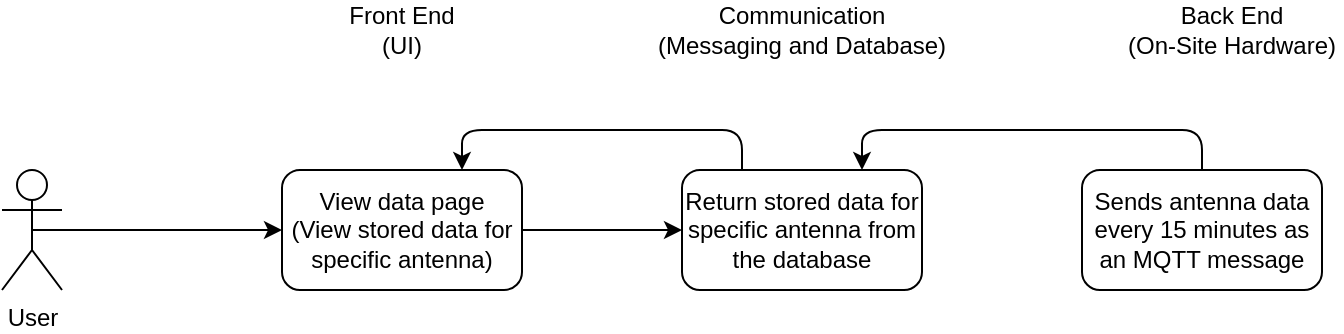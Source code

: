 <mxfile version="12.1.0" type="device" pages="6"><diagram id="LwMupDOW5MPs8oUr5VoM" name="view_stored_data_for_individual_antenna"><mxGraphModel dx="932" dy="1111" grid="1" gridSize="10" guides="1" tooltips="1" connect="1" arrows="1" fold="1" page="0" pageScale="1" pageWidth="3300" pageHeight="2339" math="0" shadow="0"><root><mxCell id="0"/><mxCell id="1" parent="0"/><mxCell id="NGQDOUmIjYXxkgpTQ3iq-1" value="" style="edgeStyle=orthogonalEdgeStyle;rounded=0;orthogonalLoop=1;jettySize=auto;html=1;" edge="1" parent="1" source="NGQDOUmIjYXxkgpTQ3iq-2" target="NGQDOUmIjYXxkgpTQ3iq-5"><mxGeometry relative="1" as="geometry"/></mxCell><mxCell id="NGQDOUmIjYXxkgpTQ3iq-2" value="View data page&lt;br&gt;(View stored data for specific antenna)" style="rounded=1;whiteSpace=wrap;html=1;" vertex="1" parent="1"><mxGeometry x="320" y="80" width="120" height="60" as="geometry"/></mxCell><mxCell id="NGQDOUmIjYXxkgpTQ3iq-4" style="edgeStyle=orthogonalEdgeStyle;rounded=1;orthogonalLoop=1;jettySize=auto;html=1;exitX=0.25;exitY=0;exitDx=0;exitDy=0;entryX=0.75;entryY=0;entryDx=0;entryDy=0;" edge="1" parent="1" source="NGQDOUmIjYXxkgpTQ3iq-5" target="NGQDOUmIjYXxkgpTQ3iq-2"><mxGeometry relative="1" as="geometry"/></mxCell><mxCell id="NGQDOUmIjYXxkgpTQ3iq-5" value="Return stored data for specific antenna from the database" style="rounded=1;whiteSpace=wrap;html=1;" vertex="1" parent="1"><mxGeometry x="520" y="80" width="120" height="60" as="geometry"/></mxCell><mxCell id="NGQDOUmIjYXxkgpTQ3iq-6" style="edgeStyle=orthogonalEdgeStyle;rounded=1;orthogonalLoop=1;jettySize=auto;html=1;exitX=0.5;exitY=0;exitDx=0;exitDy=0;entryX=0.75;entryY=0;entryDx=0;entryDy=0;" edge="1" parent="1" source="NGQDOUmIjYXxkgpTQ3iq-7" target="NGQDOUmIjYXxkgpTQ3iq-5"><mxGeometry relative="1" as="geometry"/></mxCell><mxCell id="NGQDOUmIjYXxkgpTQ3iq-7" value="Sends antenna data every 15 minutes as an MQTT message" style="rounded=1;whiteSpace=wrap;html=1;" vertex="1" parent="1"><mxGeometry x="720" y="80" width="120" height="60" as="geometry"/></mxCell><mxCell id="NGQDOUmIjYXxkgpTQ3iq-8" style="edgeStyle=orthogonalEdgeStyle;rounded=1;orthogonalLoop=1;jettySize=auto;html=1;exitX=0.5;exitY=0.5;exitDx=0;exitDy=0;exitPerimeter=0;entryX=0;entryY=0.5;entryDx=0;entryDy=0;" edge="1" parent="1" source="NGQDOUmIjYXxkgpTQ3iq-9" target="NGQDOUmIjYXxkgpTQ3iq-2"><mxGeometry relative="1" as="geometry"/></mxCell><mxCell id="NGQDOUmIjYXxkgpTQ3iq-9" value="User" style="shape=umlActor;verticalLabelPosition=bottom;labelBackgroundColor=#ffffff;verticalAlign=top;html=1;outlineConnect=0;" vertex="1" parent="1"><mxGeometry x="180" y="80" width="30" height="60" as="geometry"/></mxCell><mxCell id="NGQDOUmIjYXxkgpTQ3iq-10" value="Front End &lt;br&gt;(UI)" style="text;html=1;strokeColor=none;fillColor=none;align=center;verticalAlign=middle;whiteSpace=wrap;rounded=0;" vertex="1" parent="1"><mxGeometry x="340" width="80" height="20" as="geometry"/></mxCell><mxCell id="NGQDOUmIjYXxkgpTQ3iq-11" value="Communication&lt;br&gt;(Messaging and Database)" style="text;html=1;strokeColor=none;fillColor=none;align=center;verticalAlign=middle;whiteSpace=wrap;rounded=0;" vertex="1" parent="1"><mxGeometry x="505" width="150" height="20" as="geometry"/></mxCell><mxCell id="NGQDOUmIjYXxkgpTQ3iq-12" value="Back End&lt;br&gt;(On-Site Hardware)" style="text;html=1;strokeColor=none;fillColor=none;align=center;verticalAlign=middle;whiteSpace=wrap;rounded=0;" vertex="1" parent="1"><mxGeometry x="740" width="110" height="20" as="geometry"/></mxCell></root></mxGraphModel></diagram><diagram id="igiicxEj9ICsmPKJTvQ2" name="monitor_power_readings_for_all_antennas_on_site"><mxGraphModel dx="932" dy="1111" grid="0" gridSize="10" guides="1" tooltips="1" connect="1" arrows="1" fold="1" page="0" pageScale="1" pageWidth="3300" pageHeight="2339" math="0" shadow="0"><root><mxCell id="5aX5gvIT1JTFYjdPwMpP-0"/><mxCell id="5aX5gvIT1JTFYjdPwMpP-1" parent="5aX5gvIT1JTFYjdPwMpP-0"/><mxCell id="RdPlYIeK5sQ9VnXsKM13-0" value="" style="edgeStyle=orthogonalEdgeStyle;rounded=0;orthogonalLoop=1;jettySize=auto;html=1;" edge="1" parent="5aX5gvIT1JTFYjdPwMpP-1" source="RdPlYIeK5sQ9VnXsKM13-1" target="RdPlYIeK5sQ9VnXsKM13-4"><mxGeometry relative="1" as="geometry"/></mxCell><mxCell id="RdPlYIeK5sQ9VnXsKM13-1" value="View data page &lt;br&gt;(View power readings for specific site's antennas)" style="rounded=1;whiteSpace=wrap;html=1;" vertex="1" parent="5aX5gvIT1JTFYjdPwMpP-1"><mxGeometry x="320" y="80" width="120" height="60" as="geometry"/></mxCell><mxCell id="RdPlYIeK5sQ9VnXsKM13-3" style="edgeStyle=orthogonalEdgeStyle;rounded=1;orthogonalLoop=1;jettySize=auto;html=1;exitX=0.25;exitY=0;exitDx=0;exitDy=0;entryX=0.75;entryY=0;entryDx=0;entryDy=0;" edge="1" parent="5aX5gvIT1JTFYjdPwMpP-1" source="RdPlYIeK5sQ9VnXsKM13-4" target="RdPlYIeK5sQ9VnXsKM13-1"><mxGeometry relative="1" as="geometry"/></mxCell><mxCell id="Bs6R3Q_NWJtuCZm1UKiH-0" style="edgeStyle=orthogonalEdgeStyle;rounded=1;orthogonalLoop=1;jettySize=auto;html=1;exitX=1;exitY=0.5;exitDx=0;exitDy=0;entryX=0;entryY=0.5;entryDx=0;entryDy=0;" edge="1" parent="5aX5gvIT1JTFYjdPwMpP-1" source="RdPlYIeK5sQ9VnXsKM13-4" target="RdPlYIeK5sQ9VnXsKM13-6"><mxGeometry relative="1" as="geometry"/></mxCell><mxCell id="RdPlYIeK5sQ9VnXsKM13-4" value="Sends MQTT message requesting site data" style="rounded=1;whiteSpace=wrap;html=1;" vertex="1" parent="5aX5gvIT1JTFYjdPwMpP-1"><mxGeometry x="520" y="80" width="120" height="60" as="geometry"/></mxCell><mxCell id="RdPlYIeK5sQ9VnXsKM13-5" style="edgeStyle=orthogonalEdgeStyle;rounded=1;orthogonalLoop=1;jettySize=auto;html=1;exitX=0.5;exitY=0;exitDx=0;exitDy=0;entryX=0.75;entryY=0;entryDx=0;entryDy=0;" edge="1" parent="5aX5gvIT1JTFYjdPwMpP-1" source="RdPlYIeK5sQ9VnXsKM13-6" target="RdPlYIeK5sQ9VnXsKM13-4"><mxGeometry relative="1" as="geometry"/></mxCell><mxCell id="RdPlYIeK5sQ9VnXsKM13-6" value="Sends site's antennas data every 15 minutes as an MQTT message" style="rounded=1;whiteSpace=wrap;html=1;" vertex="1" parent="5aX5gvIT1JTFYjdPwMpP-1"><mxGeometry x="720" y="80" width="120" height="60" as="geometry"/></mxCell><mxCell id="RdPlYIeK5sQ9VnXsKM13-7" style="edgeStyle=orthogonalEdgeStyle;rounded=1;orthogonalLoop=1;jettySize=auto;html=1;exitX=0.5;exitY=0.5;exitDx=0;exitDy=0;exitPerimeter=0;entryX=0;entryY=0.5;entryDx=0;entryDy=0;" edge="1" parent="5aX5gvIT1JTFYjdPwMpP-1" source="RdPlYIeK5sQ9VnXsKM13-8" target="RdPlYIeK5sQ9VnXsKM13-1"><mxGeometry relative="1" as="geometry"/></mxCell><mxCell id="RdPlYIeK5sQ9VnXsKM13-8" value="User" style="shape=umlActor;verticalLabelPosition=bottom;labelBackgroundColor=#ffffff;verticalAlign=top;html=1;outlineConnect=0;" vertex="1" parent="5aX5gvIT1JTFYjdPwMpP-1"><mxGeometry x="180" y="80" width="30" height="60" as="geometry"/></mxCell><mxCell id="RdPlYIeK5sQ9VnXsKM13-9" value="Front End &lt;br&gt;(UI)" style="text;html=1;strokeColor=none;fillColor=none;align=center;verticalAlign=middle;whiteSpace=wrap;rounded=0;" vertex="1" parent="5aX5gvIT1JTFYjdPwMpP-1"><mxGeometry x="340" width="80" height="20" as="geometry"/></mxCell><mxCell id="RdPlYIeK5sQ9VnXsKM13-10" value="Communication&lt;br&gt;(Messaging and Database)" style="text;html=1;strokeColor=none;fillColor=none;align=center;verticalAlign=middle;whiteSpace=wrap;rounded=0;" vertex="1" parent="5aX5gvIT1JTFYjdPwMpP-1"><mxGeometry x="505" width="150" height="20" as="geometry"/></mxCell><mxCell id="RdPlYIeK5sQ9VnXsKM13-11" value="Back End&lt;br&gt;(On-Site Hardware)" style="text;html=1;strokeColor=none;fillColor=none;align=center;verticalAlign=middle;whiteSpace=wrap;rounded=0;" vertex="1" parent="5aX5gvIT1JTFYjdPwMpP-1"><mxGeometry x="740" width="110" height="20" as="geometry"/></mxCell></root></mxGraphModel></diagram><diagram id="6LqSfzDgqu4Y6nJUpRsj" name="view_alerts"><mxGraphModel dx="777" dy="993" grid="1" gridSize="10" guides="1" tooltips="1" connect="1" arrows="1" fold="1" page="0" pageScale="1" pageWidth="3300" pageHeight="2339" math="0" shadow="0"><root><mxCell id="QDg-sskvJRUm8Yz7NODY-0"/><mxCell id="QDg-sskvJRUm8Yz7NODY-1" parent="QDg-sskvJRUm8Yz7NODY-0"/><mxCell id="_m7gAOTPxFaM06uEIQxL-6" value="" style="edgeStyle=orthogonalEdgeStyle;rounded=0;orthogonalLoop=1;jettySize=auto;html=1;" edge="1" parent="QDg-sskvJRUm8Yz7NODY-1" source="_m7gAOTPxFaM06uEIQxL-0" target="_m7gAOTPxFaM06uEIQxL-5"><mxGeometry relative="1" as="geometry"/></mxCell><mxCell id="_m7gAOTPxFaM06uEIQxL-0" value="Alerts Page &lt;br&gt;(View alerts)" style="rounded=1;whiteSpace=wrap;html=1;" vertex="1" parent="QDg-sskvJRUm8Yz7NODY-1"><mxGeometry x="320" y="80" width="120" height="60" as="geometry"/></mxCell><mxCell id="_m7gAOTPxFaM06uEIQxL-12" style="edgeStyle=orthogonalEdgeStyle;rounded=1;orthogonalLoop=1;jettySize=auto;html=1;exitX=0.25;exitY=0;exitDx=0;exitDy=0;entryX=0.75;entryY=0;entryDx=0;entryDy=0;" edge="1" parent="QDg-sskvJRUm8Yz7NODY-1" source="_m7gAOTPxFaM06uEIQxL-5" target="_m7gAOTPxFaM06uEIQxL-0"><mxGeometry relative="1" as="geometry"/></mxCell><mxCell id="_m7gAOTPxFaM06uEIQxL-5" value="Return alerts from the database" style="rounded=1;whiteSpace=wrap;html=1;" vertex="1" parent="QDg-sskvJRUm8Yz7NODY-1"><mxGeometry x="520" y="80" width="120" height="60" as="geometry"/></mxCell><mxCell id="_m7gAOTPxFaM06uEIQxL-11" style="edgeStyle=orthogonalEdgeStyle;rounded=1;orthogonalLoop=1;jettySize=auto;html=1;exitX=0.5;exitY=0;exitDx=0;exitDy=0;entryX=0.75;entryY=0;entryDx=0;entryDy=0;" edge="1" parent="QDg-sskvJRUm8Yz7NODY-1" source="_m7gAOTPxFaM06uEIQxL-7" target="_m7gAOTPxFaM06uEIQxL-5"><mxGeometry relative="1" as="geometry"/></mxCell><mxCell id="_m7gAOTPxFaM06uEIQxL-7" value="Send alert&amp;nbsp;" style="rounded=1;whiteSpace=wrap;html=1;" vertex="1" parent="QDg-sskvJRUm8Yz7NODY-1"><mxGeometry x="720" y="80" width="120" height="60" as="geometry"/></mxCell><mxCell id="_m7gAOTPxFaM06uEIQxL-13" style="edgeStyle=orthogonalEdgeStyle;rounded=1;orthogonalLoop=1;jettySize=auto;html=1;exitX=0.5;exitY=0.5;exitDx=0;exitDy=0;exitPerimeter=0;entryX=0;entryY=0.5;entryDx=0;entryDy=0;" edge="1" parent="QDg-sskvJRUm8Yz7NODY-1" source="_m7gAOTPxFaM06uEIQxL-1" target="_m7gAOTPxFaM06uEIQxL-0"><mxGeometry relative="1" as="geometry"/></mxCell><mxCell id="_m7gAOTPxFaM06uEIQxL-1" value="User" style="shape=umlActor;verticalLabelPosition=bottom;labelBackgroundColor=#ffffff;verticalAlign=top;html=1;outlineConnect=0;" vertex="1" parent="QDg-sskvJRUm8Yz7NODY-1"><mxGeometry x="180" y="80" width="30" height="60" as="geometry"/></mxCell><mxCell id="_m7gAOTPxFaM06uEIQxL-4" value="Front End &lt;br&gt;(UI)" style="text;html=1;strokeColor=none;fillColor=none;align=center;verticalAlign=middle;whiteSpace=wrap;rounded=0;" vertex="1" parent="QDg-sskvJRUm8Yz7NODY-1"><mxGeometry x="340" width="80" height="20" as="geometry"/></mxCell><mxCell id="_m7gAOTPxFaM06uEIQxL-9" value="Communication&lt;br&gt;(Messaging and Database)" style="text;html=1;strokeColor=none;fillColor=none;align=center;verticalAlign=middle;whiteSpace=wrap;rounded=0;" vertex="1" parent="QDg-sskvJRUm8Yz7NODY-1"><mxGeometry x="505" width="150" height="20" as="geometry"/></mxCell><mxCell id="_m7gAOTPxFaM06uEIQxL-10" value="Back End&lt;br&gt;(On-Site Hardware)" style="text;html=1;strokeColor=none;fillColor=none;align=center;verticalAlign=middle;whiteSpace=wrap;rounded=0;" vertex="1" parent="QDg-sskvJRUm8Yz7NODY-1"><mxGeometry x="740" width="110" height="20" as="geometry"/></mxCell></root></mxGraphModel></diagram><diagram id="hmMacCxkLZu9nXBW9PRu" name="acknowledge_alerts"><mxGraphModel dx="932" dy="1111" grid="0" gridSize="10" guides="1" tooltips="1" connect="1" arrows="1" fold="1" page="0" pageScale="1" pageWidth="3300" pageHeight="2339" math="0" shadow="0"><root><mxCell id="CDH4SMlsZ8QGxdGOpevN-0"/><mxCell id="CDH4SMlsZ8QGxdGOpevN-1" parent="CDH4SMlsZ8QGxdGOpevN-0"/><mxCell id="kT7j-2ZDkuVod674AALD-0" value="" style="edgeStyle=orthogonalEdgeStyle;rounded=0;orthogonalLoop=1;jettySize=auto;html=1;" edge="1" parent="CDH4SMlsZ8QGxdGOpevN-1" source="kT7j-2ZDkuVod674AALD-1" target="kT7j-2ZDkuVod674AALD-3"><mxGeometry relative="1" as="geometry"/></mxCell><mxCell id="kT7j-2ZDkuVod674AALD-1" value="Alerts Page &lt;br&gt;(Mark alert as read)" style="rounded=1;whiteSpace=wrap;html=1;" vertex="1" parent="CDH4SMlsZ8QGxdGOpevN-1"><mxGeometry x="320" y="80" width="120" height="60" as="geometry"/></mxCell><mxCell id="kT7j-2ZDkuVod674AALD-2" style="edgeStyle=orthogonalEdgeStyle;rounded=1;orthogonalLoop=1;jettySize=auto;html=1;exitX=0.25;exitY=0;exitDx=0;exitDy=0;entryX=0.75;entryY=0;entryDx=0;entryDy=0;" edge="1" parent="CDH4SMlsZ8QGxdGOpevN-1" source="kT7j-2ZDkuVod674AALD-3" target="kT7j-2ZDkuVod674AALD-1"><mxGeometry relative="1" as="geometry"/></mxCell><mxCell id="kT7j-2ZDkuVod674AALD-3" value="Mark alerts as read on the database" style="rounded=1;whiteSpace=wrap;html=1;" vertex="1" parent="CDH4SMlsZ8QGxdGOpevN-1"><mxGeometry x="520" y="80" width="120" height="60" as="geometry"/></mxCell><mxCell id="kT7j-2ZDkuVod674AALD-4" style="edgeStyle=orthogonalEdgeStyle;rounded=1;orthogonalLoop=1;jettySize=auto;html=1;exitX=0.5;exitY=0.5;exitDx=0;exitDy=0;exitPerimeter=0;entryX=0;entryY=0.5;entryDx=0;entryDy=0;" edge="1" parent="CDH4SMlsZ8QGxdGOpevN-1" source="kT7j-2ZDkuVod674AALD-5" target="kT7j-2ZDkuVod674AALD-1"><mxGeometry relative="1" as="geometry"/></mxCell><mxCell id="kT7j-2ZDkuVod674AALD-5" value="User" style="shape=umlActor;verticalLabelPosition=bottom;labelBackgroundColor=#ffffff;verticalAlign=top;html=1;outlineConnect=0;" vertex="1" parent="CDH4SMlsZ8QGxdGOpevN-1"><mxGeometry x="180" y="80" width="30" height="60" as="geometry"/></mxCell><mxCell id="kT7j-2ZDkuVod674AALD-6" value="Front End &lt;br&gt;(UI)" style="text;html=1;strokeColor=none;fillColor=none;align=center;verticalAlign=middle;whiteSpace=wrap;rounded=0;" vertex="1" parent="CDH4SMlsZ8QGxdGOpevN-1"><mxGeometry x="340" width="80" height="20" as="geometry"/></mxCell><mxCell id="kT7j-2ZDkuVod674AALD-7" value="Communication&lt;br&gt;(Messaging and Database)" style="text;html=1;strokeColor=none;fillColor=none;align=center;verticalAlign=middle;whiteSpace=wrap;rounded=0;" vertex="1" parent="CDH4SMlsZ8QGxdGOpevN-1"><mxGeometry x="505" width="150" height="20" as="geometry"/></mxCell></root></mxGraphModel></diagram><diagram id="ye4Mo53NPvbaMaG5j7N4" name="login_to_all_systems"><mxGraphModel dx="777" dy="993" grid="0" gridSize="10" guides="1" tooltips="1" connect="1" arrows="1" fold="1" page="0" pageScale="1" pageWidth="3300" pageHeight="2339" math="0" shadow="0"><root><mxCell id="zKlzLfxNYfPvf0NKSzas-0"/><mxCell id="zKlzLfxNYfPvf0NKSzas-1" parent="zKlzLfxNYfPvf0NKSzas-0"/><mxCell id="H8LFkUIRV4KO20lZfcKO-0" value="" style="edgeStyle=orthogonalEdgeStyle;rounded=0;orthogonalLoop=1;jettySize=auto;html=1;" edge="1" parent="zKlzLfxNYfPvf0NKSzas-1" source="H8LFkUIRV4KO20lZfcKO-1" target="H8LFkUIRV4KO20lZfcKO-4"><mxGeometry relative="1" as="geometry"/></mxCell><mxCell id="H8LFkUIRV4KO20lZfcKO-1" value="Enter Login Details" style="rounded=1;whiteSpace=wrap;html=1;" vertex="1" parent="zKlzLfxNYfPvf0NKSzas-1"><mxGeometry x="320" y="80" width="120" height="60" as="geometry"/></mxCell><mxCell id="H8LFkUIRV4KO20lZfcKO-3" style="edgeStyle=orthogonalEdgeStyle;rounded=1;orthogonalLoop=1;jettySize=auto;html=1;exitX=0.25;exitY=0;exitDx=0;exitDy=0;entryX=0.75;entryY=0;entryDx=0;entryDy=0;" edge="1" parent="zKlzLfxNYfPvf0NKSzas-1" source="H8LFkUIRV4KO20lZfcKO-4" target="H8LFkUIRV4KO20lZfcKO-1"><mxGeometry relative="1" as="geometry"/></mxCell><mxCell id="H8LFkUIRV4KO20lZfcKO-4" value="Verify Login Details" style="rounded=1;whiteSpace=wrap;html=1;" vertex="1" parent="zKlzLfxNYfPvf0NKSzas-1"><mxGeometry x="520" y="80" width="120" height="60" as="geometry"/></mxCell><mxCell id="H8LFkUIRV4KO20lZfcKO-7" style="edgeStyle=orthogonalEdgeStyle;rounded=1;orthogonalLoop=1;jettySize=auto;html=1;exitX=0.5;exitY=0.5;exitDx=0;exitDy=0;exitPerimeter=0;entryX=0;entryY=0.5;entryDx=0;entryDy=0;" edge="1" parent="zKlzLfxNYfPvf0NKSzas-1" source="H8LFkUIRV4KO20lZfcKO-8" target="H8LFkUIRV4KO20lZfcKO-1"><mxGeometry relative="1" as="geometry"/></mxCell><mxCell id="H8LFkUIRV4KO20lZfcKO-8" value="User" style="shape=umlActor;verticalLabelPosition=bottom;labelBackgroundColor=#ffffff;verticalAlign=top;html=1;outlineConnect=0;" vertex="1" parent="zKlzLfxNYfPvf0NKSzas-1"><mxGeometry x="206" y="80" width="30" height="60" as="geometry"/></mxCell><mxCell id="H8LFkUIRV4KO20lZfcKO-9" value="Front End &lt;br&gt;(UI)" style="text;html=1;strokeColor=none;fillColor=none;align=center;verticalAlign=middle;whiteSpace=wrap;rounded=0;" vertex="1" parent="zKlzLfxNYfPvf0NKSzas-1"><mxGeometry x="340" width="80" height="20" as="geometry"/></mxCell><mxCell id="H8LFkUIRV4KO20lZfcKO-10" value="Communication&lt;br&gt;(Messaging and Database)" style="text;html=1;strokeColor=none;fillColor=none;align=center;verticalAlign=middle;whiteSpace=wrap;rounded=0;" vertex="1" parent="zKlzLfxNYfPvf0NKSzas-1"><mxGeometry x="505" width="150" height="20" as="geometry"/></mxCell></root></mxGraphModel></diagram><diagram id="RYcVy2SfWdv80uaA6Ptk" name="Sequence Diagram outline"><mxGraphModel dx="932" dy="711" grid="1" gridSize="10" guides="1" tooltips="1" connect="1" arrows="1" fold="1" page="1" pageScale="1" pageWidth="3300" pageHeight="2339" math="0" shadow="0"><root><mxCell id="jLBgit1CeqqsSiWRUqJ3-0"/><mxCell id="jLBgit1CeqqsSiWRUqJ3-1" parent="jLBgit1CeqqsSiWRUqJ3-0"/><mxCell id="jLBgit1CeqqsSiWRUqJ3-2" value="" style="endArrow=none;dashed=1;html=1;fixDash=1;movable=0;deletable=1;" edge="1" parent="jLBgit1CeqqsSiWRUqJ3-1"><mxGeometry width="50" height="50" relative="1" as="geometry"><mxPoint x="280" y="640" as="sourcePoint"/><mxPoint x="280" y="120" as="targetPoint"/></mxGeometry></mxCell><mxCell id="jLBgit1CeqqsSiWRUqJ3-3" value="" style="endArrow=none;dashed=1;html=1;fixDash=1;movable=0;deletable=1;" edge="1" parent="jLBgit1CeqqsSiWRUqJ3-1"><mxGeometry width="50" height="50" relative="1" as="geometry"><mxPoint x="479" y="640" as="sourcePoint"/><mxPoint x="479" y="120" as="targetPoint"/></mxGeometry></mxCell><mxCell id="jLBgit1CeqqsSiWRUqJ3-4" value="" style="endArrow=none;dashed=1;html=1;fixDash=1;movable=0;deletable=1;" edge="1" parent="jLBgit1CeqqsSiWRUqJ3-1"><mxGeometry width="50" height="50" relative="1" as="geometry"><mxPoint x="680" y="640" as="sourcePoint"/><mxPoint x="680" y="120" as="targetPoint"/></mxGeometry></mxCell><mxCell id="jLBgit1CeqqsSiWRUqJ3-5" value="" style="endArrow=none;dashed=1;html=1;fixDash=1;movable=0;deletable=1;" edge="1" parent="jLBgit1CeqqsSiWRUqJ3-1"><mxGeometry width="50" height="50" relative="1" as="geometry"><mxPoint x="880" y="640" as="sourcePoint"/><mxPoint x="880" y="120" as="targetPoint"/></mxGeometry></mxCell><mxCell id="jLBgit1CeqqsSiWRUqJ3-6" value="Front End&lt;br&gt;(UI)" style="rounded=0;whiteSpace=wrap;html=1;strokeColor=none;movable=0;deletable=1;" vertex="1" parent="jLBgit1CeqqsSiWRUqJ3-1"><mxGeometry x="440" y="45" width="80" height="42" as="geometry"/></mxCell><mxCell id="jLBgit1CeqqsSiWRUqJ3-7" value="User" style="shape=umlActor;verticalLabelPosition=bottom;labelBackgroundColor=#ffffff;verticalAlign=top;html=1;outlineConnect=0;movable=0;deletable=1;" vertex="1" parent="jLBgit1CeqqsSiWRUqJ3-1"><mxGeometry x="265" y="21" width="30" height="60" as="geometry"/></mxCell><mxCell id="jLBgit1CeqqsSiWRUqJ3-8" value="Communication&lt;br&gt;(Messaging &amp;amp; Database)" style="rounded=0;whiteSpace=wrap;html=1;strokeColor=none;movable=0;deletable=1;" vertex="1" parent="jLBgit1CeqqsSiWRUqJ3-1"><mxGeometry x="640" y="45" width="80" height="42" as="geometry"/></mxCell><mxCell id="jLBgit1CeqqsSiWRUqJ3-9" value="Back End&lt;br&gt;(On-site Hardware)" style="rounded=0;whiteSpace=wrap;html=1;strokeColor=none;movable=0;deletable=1;" vertex="1" parent="jLBgit1CeqqsSiWRUqJ3-1"><mxGeometry x="840" y="45" width="80" height="42" as="geometry"/></mxCell></root></mxGraphModel></diagram></mxfile>